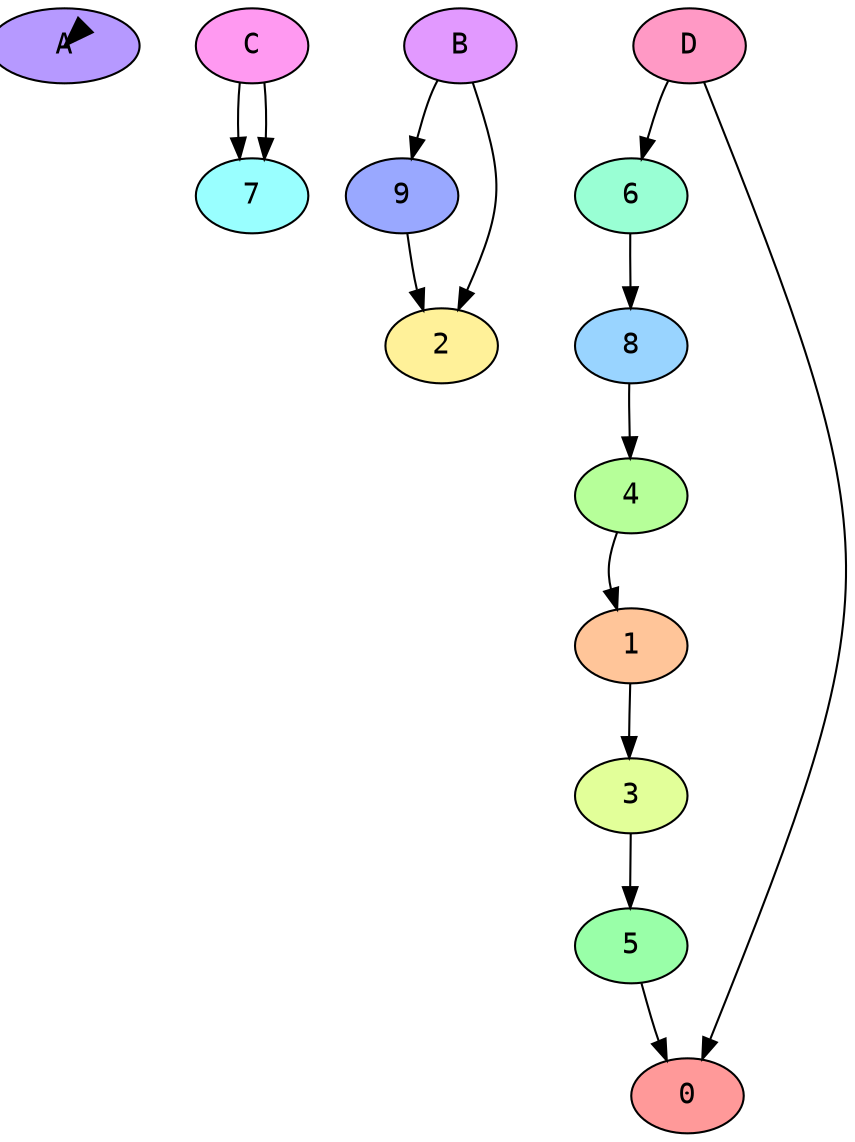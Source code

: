 digraph G {
	graph [bb="-135.91,-136.32,227.94,199.96",
		splines=curved
	];
	node [label="\N"];
	A	 [fillcolor="0.714285714286 0.4 1",
		fontname=Courier,
		height=0.5,
		pos="10,1",
		style=filled,
		width=0.75];
	A -> A	 [pos="e,35.443,-5.6907 35.443,7.6907 46.028,8.1521 55,5.9219 55,1 55,-2.23 51.136,-4.3008 45.488,-5.2124"];
	C	 [fillcolor="0.857142857143 0.4 1",
		fontname=Courier,
		height=0.5,
		pos="129.4,-107.68",
		style=filled,
		width=0.75];
	7	 [fillcolor="0.5 0.4 1",
		fontname=Courier,
		height=0.5,
		pos="200.6,-118.32",
		style=filled,
		width=0.75];
	C -> 7	 [pos="e,177.8,-108.44 156.47,-105.12 160.21,-105.5 164.08,-106.01 167.9,-106.62"];
	B	 [fillcolor="0.785714285714 0.4 1",
		fontname=Courier,
		height=0.5,
		pos="128.73,181.49",
		style=filled,
		width=0.75];
	9	 [fillcolor="0.642857142857 0.4 1",
		fontname=Courier,
		height=0.5,
		pos="165.33,119.55",
		style=filled,
		width=0.75];
	B -> 9	 [pos="e,149.64,134.53 131.41,163.45 133.2,154.97 135.91,149.48 142.46,142.05"];
	D	 [fillcolor="0.928571428571 0.4 1",
		fontname=Courier,
		height=0.5,
		pos="-104.24,-47.66",
		style=filled,
		width=0.75];
	6	 [fillcolor="0.428571428571 0.4 1",
		fontname=Courier,
		height=0.5,
		pos="-43.453,-101.28",
		style=filled,
		width=0.75];
	D -> 6	 [pos="e,-67.14,-92.366 -95.358,-64.887 -88.932,-76.71 -84.239,-82.836 -76.13,-87.806"];
	1	 [fillcolor="0.0714285714286 0.4 1",
		fontname=Courier,
		height=0.5,
		pos="86.191,45.649",
		style=filled,
		width=0.75];
	3	 [fillcolor="0.214285714286 0.4 1",
		fontname=Courier,
		height=0.5,
		pos="25.474,99.332",
		style=filled,
		width=0.75];
	1 -> 3	 [pos="e,49.143,90.401 77.328,62.89 70.913,74.723 66.227,80.855 58.125,85.833"];
	0	 [fillcolor="0.0 0.4 1",
		fontname=Courier,
		height=0.5,
		pos="-108.91,33.238",
		style=filled,
		width=0.75];
	0 -> D	 [pos="e,-112.18,-30.387 -114.69,15.462 -119.54,-0.52887 -120.2,-8.5036 -115.93,-20.924"];
	5	 [fillcolor="0.357142857143 0.4 1",
		fontname=Courier,
		height=0.5,
		pos="-55.396,94.07",
		style=filled,
		width=0.75];
	3 -> 5	 [pos="e,-33.119,104.26 0.91071,106.87 -8.8457,109.31 -15.562,109.62 -23.628,107.51"];
	2	 [fillcolor="0.142857142857 0.4 1",
		fontname=Courier,
		height=0.5,
		pos="200.94,181.96",
		style=filled,
		width=0.75];
	2 -> B	 [pos="e,152.36,190.44 176.94,190.71 171.54,192.22 167.12,192.81 162.5,192.46"];
	5 -> 0	 [pos="e,-102.52,50.809 -76.749,82.851 -88.158,76.218 -93.468,70.887 -98.565,60.167"];
	4	 [fillcolor="0.285714285714 0.4 1",
		fontname=Courier,
		height=0.5,
		pos="90.907,-35.248",
		style=filled,
		width=0.75];
	4 -> 1	 [pos="e,94.143,28.372 96.678,-17.477 101.52,-1.4898 102.17,6.4841 97.898,18.907"];
	7 -> C	 [pos="e,152.2,-117.56 173.53,-120.88 169.79,-120.5 165.92,-119.99 162.1,-119.38"];
	8	 [fillcolor="0.571428571429 0.4 1",
		fontname=Courier,
		height=0.5,
		pos="37.424,-96.106",
		style=filled,
		width=0.75];
	6 -> 8	 [pos="e,14.703,-106.45 -18.885,-108.84 -9.3404,-111.24 -2.7056,-111.59 5.1287,-109.65"];
	9 -> 2	 [pos="e,198.51,163.72 180.76,134.73 188.65,142.77 192.96,148.13 195.61,154.11"];
	8 -> 4	 [pos="e,84.519,-52.827 58.765,-84.882 70.167,-78.248 75.474,-72.914 80.568,-62.189"];
}
